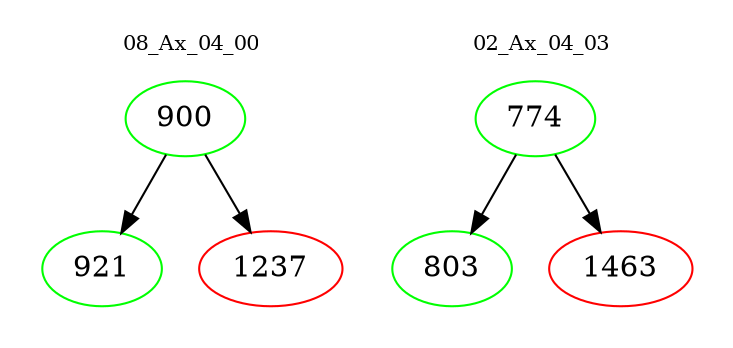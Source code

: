 digraph{
subgraph cluster_0 {
color = white
label = "08_Ax_04_00";
fontsize=10;
T0_900 [label="900", color="green"]
T0_900 -> T0_921 [color="black"]
T0_921 [label="921", color="green"]
T0_900 -> T0_1237 [color="black"]
T0_1237 [label="1237", color="red"]
}
subgraph cluster_1 {
color = white
label = "02_Ax_04_03";
fontsize=10;
T1_774 [label="774", color="green"]
T1_774 -> T1_803 [color="black"]
T1_803 [label="803", color="green"]
T1_774 -> T1_1463 [color="black"]
T1_1463 [label="1463", color="red"]
}
}
